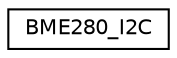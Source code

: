 digraph "Graphical Class Hierarchy"
{
  edge [fontname="Helvetica",fontsize="10",labelfontname="Helvetica",labelfontsize="10"];
  node [fontname="Helvetica",fontsize="10",shape=record];
  rankdir="LR";
  Node0 [label="BME280_I2C",height=0.2,width=0.4,color="black", fillcolor="white", style="filled",URL="$class_b_m_e280___i2_c.html"];
}
